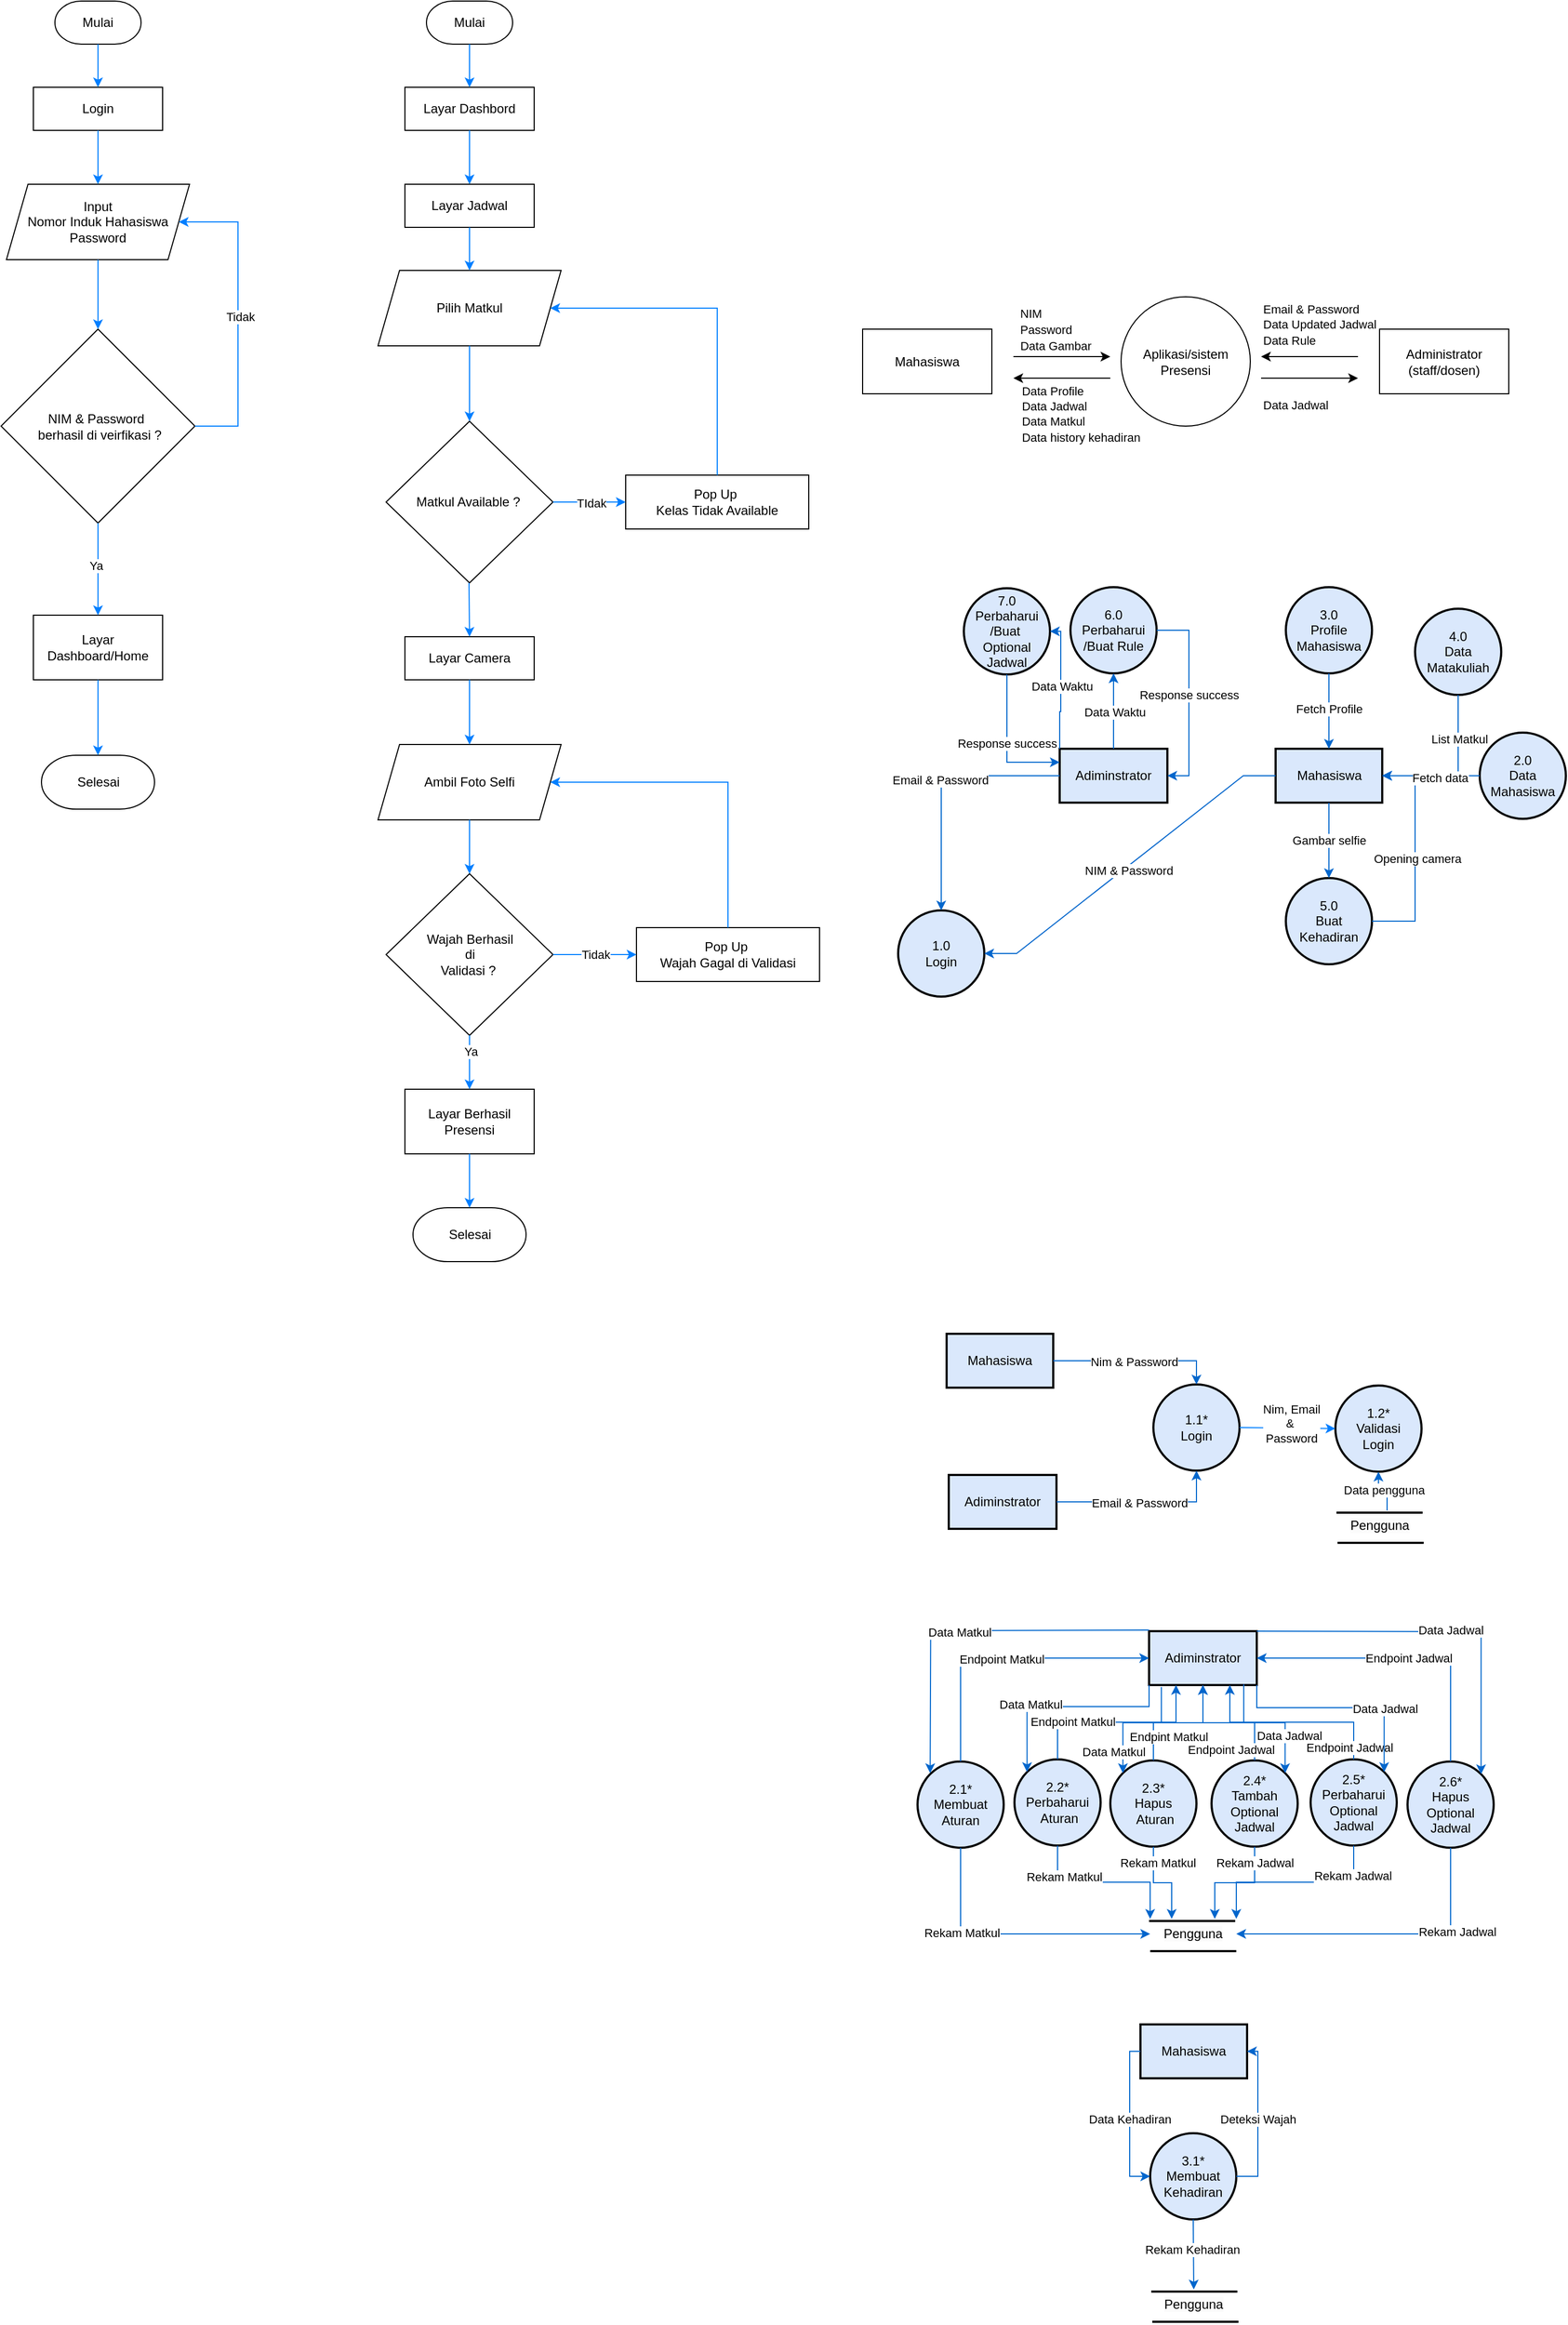 <mxfile version="24.6.5" type="github">
  <diagram id="C5RBs43oDa-KdzZeNtuy" name="Page-1">
    <mxGraphModel dx="1735" dy="1164" grid="0" gridSize="10" guides="0" tooltips="1" connect="1" arrows="1" fold="1" page="1" pageScale="1" pageWidth="827" pageHeight="1169" math="0" shadow="0">
      <root>
        <mxCell id="WIyWlLk6GJQsqaUBKTNV-0" />
        <mxCell id="WIyWlLk6GJQsqaUBKTNV-1" parent="WIyWlLk6GJQsqaUBKTNV-0" />
        <mxCell id="n2OvMooB08-dan1uEA00-0" value="Login" style="rounded=0;whiteSpace=wrap;html=1;" parent="WIyWlLk6GJQsqaUBKTNV-1" vertex="1">
          <mxGeometry x="150" y="120" width="120" height="40" as="geometry" />
        </mxCell>
        <mxCell id="n2OvMooB08-dan1uEA00-2" value="Mulai" style="strokeWidth=1;html=1;shape=mxgraph.flowchart.terminator;whiteSpace=wrap;" parent="WIyWlLk6GJQsqaUBKTNV-1" vertex="1">
          <mxGeometry x="170" y="40" width="80" height="40" as="geometry" />
        </mxCell>
        <mxCell id="n2OvMooB08-dan1uEA00-3" value="Input&lt;br&gt;Nomor Induk Hahasiswa&lt;div&gt;Password&lt;/div&gt;" style="shape=parallelogram;perimeter=parallelogramPerimeter;whiteSpace=wrap;html=1;fixedSize=1;" parent="WIyWlLk6GJQsqaUBKTNV-1" vertex="1">
          <mxGeometry x="125" y="210" width="170" height="70" as="geometry" />
        </mxCell>
        <mxCell id="n2OvMooB08-dan1uEA00-4" value="NIM &amp;amp; Password&amp;nbsp;&lt;div&gt;&amp;nbsp;berhasil di veirfikasi ?&lt;/div&gt;" style="rhombus;whiteSpace=wrap;html=1;" parent="WIyWlLk6GJQsqaUBKTNV-1" vertex="1">
          <mxGeometry x="120" y="344.5" width="180" height="180" as="geometry" />
        </mxCell>
        <mxCell id="n2OvMooB08-dan1uEA00-5" value="Layar Dashboard/Home" style="rounded=0;whiteSpace=wrap;html=1;" parent="WIyWlLk6GJQsqaUBKTNV-1" vertex="1">
          <mxGeometry x="150" y="610" width="120" height="60" as="geometry" />
        </mxCell>
        <mxCell id="n2OvMooB08-dan1uEA00-6" value="Selesai" style="strokeWidth=1;html=1;shape=mxgraph.flowchart.terminator;whiteSpace=wrap;" parent="WIyWlLk6GJQsqaUBKTNV-1" vertex="1">
          <mxGeometry x="157.5" y="740" width="105" height="50" as="geometry" />
        </mxCell>
        <mxCell id="n2OvMooB08-dan1uEA00-7" value="" style="endArrow=classic;html=1;rounded=0;exitX=0.5;exitY=1;exitDx=0;exitDy=0;exitPerimeter=0;entryX=0.5;entryY=0;entryDx=0;entryDy=0;fillColor=#dae8fc;strokeColor=#007FFF;" parent="WIyWlLk6GJQsqaUBKTNV-1" source="n2OvMooB08-dan1uEA00-2" target="n2OvMooB08-dan1uEA00-0" edge="1">
          <mxGeometry width="50" height="50" relative="1" as="geometry">
            <mxPoint x="450" y="410" as="sourcePoint" />
            <mxPoint x="500" y="360" as="targetPoint" />
          </mxGeometry>
        </mxCell>
        <mxCell id="n2OvMooB08-dan1uEA00-9" value="" style="endArrow=classic;html=1;rounded=0;exitX=0.5;exitY=1;exitDx=0;exitDy=0;entryX=0.5;entryY=0;entryDx=0;entryDy=0;fillColor=#dae8fc;strokeColor=#007FFF;" parent="WIyWlLk6GJQsqaUBKTNV-1" source="n2OvMooB08-dan1uEA00-0" target="n2OvMooB08-dan1uEA00-3" edge="1">
          <mxGeometry width="50" height="50" relative="1" as="geometry">
            <mxPoint x="220" y="90" as="sourcePoint" />
            <mxPoint x="220" y="130" as="targetPoint" />
          </mxGeometry>
        </mxCell>
        <mxCell id="n2OvMooB08-dan1uEA00-10" value="" style="endArrow=classic;html=1;rounded=0;exitX=0.5;exitY=1;exitDx=0;exitDy=0;entryX=0.5;entryY=0;entryDx=0;entryDy=0;fillColor=#dae8fc;strokeColor=#007FFF;" parent="WIyWlLk6GJQsqaUBKTNV-1" source="n2OvMooB08-dan1uEA00-3" target="n2OvMooB08-dan1uEA00-4" edge="1">
          <mxGeometry width="50" height="50" relative="1" as="geometry">
            <mxPoint x="220" y="170" as="sourcePoint" />
            <mxPoint x="220" y="220" as="targetPoint" />
          </mxGeometry>
        </mxCell>
        <mxCell id="n2OvMooB08-dan1uEA00-11" value="" style="endArrow=classic;html=1;rounded=0;fillColor=#dae8fc;strokeColor=#007FFF;edgeStyle=orthogonalEdgeStyle;exitX=1;exitY=0.5;exitDx=0;exitDy=0;" parent="WIyWlLk6GJQsqaUBKTNV-1" source="n2OvMooB08-dan1uEA00-4" target="n2OvMooB08-dan1uEA00-3" edge="1">
          <mxGeometry width="50" height="50" relative="1" as="geometry">
            <mxPoint x="340" y="540" as="sourcePoint" />
            <mxPoint x="340" y="290" as="targetPoint" />
            <Array as="points">
              <mxPoint x="340" y="435" />
              <mxPoint x="340" y="245" />
            </Array>
          </mxGeometry>
        </mxCell>
        <mxCell id="n2OvMooB08-dan1uEA00-12" value="Tidak" style="edgeLabel;html=1;align=center;verticalAlign=middle;resizable=0;points=[];" parent="n2OvMooB08-dan1uEA00-11" vertex="1" connectable="0">
          <mxGeometry x="-0.005" y="-2" relative="1" as="geometry">
            <mxPoint as="offset" />
          </mxGeometry>
        </mxCell>
        <mxCell id="n2OvMooB08-dan1uEA00-13" value="" style="endArrow=classic;html=1;rounded=0;exitX=0.5;exitY=1;exitDx=0;exitDy=0;entryX=0.5;entryY=0;entryDx=0;entryDy=0;fillColor=#dae8fc;strokeColor=#007FFF;" parent="WIyWlLk6GJQsqaUBKTNV-1" source="n2OvMooB08-dan1uEA00-4" target="n2OvMooB08-dan1uEA00-5" edge="1">
          <mxGeometry width="50" height="50" relative="1" as="geometry">
            <mxPoint x="209.62" y="524.5" as="sourcePoint" />
            <mxPoint x="209.62" y="589.5" as="targetPoint" />
          </mxGeometry>
        </mxCell>
        <mxCell id="n2OvMooB08-dan1uEA00-14" value="Ya" style="edgeLabel;html=1;align=center;verticalAlign=middle;resizable=0;points=[];" parent="n2OvMooB08-dan1uEA00-13" vertex="1" connectable="0">
          <mxGeometry x="-0.081" y="-2" relative="1" as="geometry">
            <mxPoint as="offset" />
          </mxGeometry>
        </mxCell>
        <mxCell id="n2OvMooB08-dan1uEA00-15" value="" style="endArrow=classic;html=1;rounded=0;exitX=0.5;exitY=1;exitDx=0;exitDy=0;entryX=0.5;entryY=0;entryDx=0;entryDy=0;fillColor=#dae8fc;strokeColor=#007FFF;entryPerimeter=0;" parent="WIyWlLk6GJQsqaUBKTNV-1" source="n2OvMooB08-dan1uEA00-5" target="n2OvMooB08-dan1uEA00-6" edge="1">
          <mxGeometry width="50" height="50" relative="1" as="geometry">
            <mxPoint x="220" y="660" as="sourcePoint" />
            <mxPoint x="220" y="745" as="targetPoint" />
          </mxGeometry>
        </mxCell>
        <mxCell id="n2OvMooB08-dan1uEA00-18" value="Layar Dashbord" style="rounded=0;whiteSpace=wrap;html=1;" parent="WIyWlLk6GJQsqaUBKTNV-1" vertex="1">
          <mxGeometry x="495" y="120" width="120" height="40" as="geometry" />
        </mxCell>
        <mxCell id="n2OvMooB08-dan1uEA00-19" value="Mulai" style="strokeWidth=1;html=1;shape=mxgraph.flowchart.terminator;whiteSpace=wrap;" parent="WIyWlLk6GJQsqaUBKTNV-1" vertex="1">
          <mxGeometry x="515" y="40" width="80" height="40" as="geometry" />
        </mxCell>
        <mxCell id="n2OvMooB08-dan1uEA00-20" value="Pilih Matkul" style="shape=parallelogram;perimeter=parallelogramPerimeter;whiteSpace=wrap;html=1;fixedSize=1;" parent="WIyWlLk6GJQsqaUBKTNV-1" vertex="1">
          <mxGeometry x="470" y="290" width="170" height="70" as="geometry" />
        </mxCell>
        <mxCell id="n2OvMooB08-dan1uEA00-21" value="" style="endArrow=classic;html=1;rounded=0;exitX=0.5;exitY=1;exitDx=0;exitDy=0;exitPerimeter=0;entryX=0.5;entryY=0;entryDx=0;entryDy=0;fillColor=#dae8fc;strokeColor=#007FFF;" parent="WIyWlLk6GJQsqaUBKTNV-1" source="n2OvMooB08-dan1uEA00-19" target="n2OvMooB08-dan1uEA00-18" edge="1">
          <mxGeometry width="50" height="50" relative="1" as="geometry">
            <mxPoint x="795" y="410" as="sourcePoint" />
            <mxPoint x="845" y="360" as="targetPoint" />
          </mxGeometry>
        </mxCell>
        <mxCell id="n2OvMooB08-dan1uEA00-22" value="" style="endArrow=classic;html=1;rounded=0;exitX=0.5;exitY=1;exitDx=0;exitDy=0;entryX=0.5;entryY=0;entryDx=0;entryDy=0;fillColor=#dae8fc;strokeColor=#007FFF;" parent="WIyWlLk6GJQsqaUBKTNV-1" source="n2OvMooB08-dan1uEA00-18" target="n2OvMooB08-dan1uEA00-23" edge="1">
          <mxGeometry width="50" height="50" relative="1" as="geometry">
            <mxPoint x="565" y="90" as="sourcePoint" />
            <mxPoint x="565" y="130" as="targetPoint" />
          </mxGeometry>
        </mxCell>
        <mxCell id="n2OvMooB08-dan1uEA00-23" value="Layar Jadwal" style="rounded=0;whiteSpace=wrap;html=1;" parent="WIyWlLk6GJQsqaUBKTNV-1" vertex="1">
          <mxGeometry x="495" y="210" width="120" height="40" as="geometry" />
        </mxCell>
        <mxCell id="n2OvMooB08-dan1uEA00-24" value="Matkul Available ?&amp;nbsp;" style="rhombus;whiteSpace=wrap;html=1;" parent="WIyWlLk6GJQsqaUBKTNV-1" vertex="1">
          <mxGeometry x="477.5" y="430" width="155" height="150" as="geometry" />
        </mxCell>
        <mxCell id="n2OvMooB08-dan1uEA00-25" value="" style="endArrow=classic;html=1;rounded=0;exitX=0.5;exitY=1;exitDx=0;exitDy=0;fillColor=#dae8fc;strokeColor=#007FFF;" parent="WIyWlLk6GJQsqaUBKTNV-1" source="n2OvMooB08-dan1uEA00-23" target="n2OvMooB08-dan1uEA00-20" edge="1">
          <mxGeometry width="50" height="50" relative="1" as="geometry">
            <mxPoint x="565" y="170" as="sourcePoint" />
            <mxPoint x="565" y="235" as="targetPoint" />
          </mxGeometry>
        </mxCell>
        <mxCell id="n2OvMooB08-dan1uEA00-26" value="" style="endArrow=classic;html=1;rounded=0;exitX=0.5;exitY=1;exitDx=0;exitDy=0;fillColor=#dae8fc;strokeColor=#007FFF;entryX=0.5;entryY=0;entryDx=0;entryDy=0;" parent="WIyWlLk6GJQsqaUBKTNV-1" source="n2OvMooB08-dan1uEA00-20" target="n2OvMooB08-dan1uEA00-24" edge="1">
          <mxGeometry width="50" height="50" relative="1" as="geometry">
            <mxPoint x="565" y="260" as="sourcePoint" />
            <mxPoint x="565" y="320" as="targetPoint" />
          </mxGeometry>
        </mxCell>
        <mxCell id="n2OvMooB08-dan1uEA00-27" value="Pop Up&amp;nbsp;&lt;div&gt;Kelas&amp;nbsp;&lt;span style=&quot;background-color: initial;&quot;&gt;Tidak Available&lt;/span&gt;&lt;/div&gt;" style="rounded=0;whiteSpace=wrap;html=1;" parent="WIyWlLk6GJQsqaUBKTNV-1" vertex="1">
          <mxGeometry x="700" y="480" width="170" height="50" as="geometry" />
        </mxCell>
        <mxCell id="n2OvMooB08-dan1uEA00-28" value="" style="endArrow=classic;html=1;rounded=0;exitX=1;exitY=0.5;exitDx=0;exitDy=0;fillColor=#dae8fc;strokeColor=#007FFF;entryX=0;entryY=0.5;entryDx=0;entryDy=0;" parent="WIyWlLk6GJQsqaUBKTNV-1" source="n2OvMooB08-dan1uEA00-24" target="n2OvMooB08-dan1uEA00-27" edge="1">
          <mxGeometry width="50" height="50" relative="1" as="geometry">
            <mxPoint x="565" y="390" as="sourcePoint" />
            <mxPoint x="565" y="440" as="targetPoint" />
          </mxGeometry>
        </mxCell>
        <mxCell id="n2OvMooB08-dan1uEA00-29" value="TIdak" style="edgeLabel;html=1;align=center;verticalAlign=middle;resizable=0;points=[];" parent="n2OvMooB08-dan1uEA00-28" vertex="1" connectable="0">
          <mxGeometry x="0.032" y="-1" relative="1" as="geometry">
            <mxPoint as="offset" />
          </mxGeometry>
        </mxCell>
        <mxCell id="n2OvMooB08-dan1uEA00-30" value="" style="endArrow=classic;html=1;rounded=0;exitX=0.5;exitY=0;exitDx=0;exitDy=0;fillColor=#dae8fc;strokeColor=#007FFF;entryX=1;entryY=0.5;entryDx=0;entryDy=0;edgeStyle=orthogonalEdgeStyle;" parent="WIyWlLk6GJQsqaUBKTNV-1" source="n2OvMooB08-dan1uEA00-27" target="n2OvMooB08-dan1uEA00-20" edge="1">
          <mxGeometry width="50" height="50" relative="1" as="geometry">
            <mxPoint x="565" y="390" as="sourcePoint" />
            <mxPoint x="565" y="440" as="targetPoint" />
            <Array as="points">
              <mxPoint x="785" y="325" />
            </Array>
          </mxGeometry>
        </mxCell>
        <mxCell id="n2OvMooB08-dan1uEA00-31" value="Layar Camera" style="rounded=0;whiteSpace=wrap;html=1;" parent="WIyWlLk6GJQsqaUBKTNV-1" vertex="1">
          <mxGeometry x="495" y="630" width="120" height="40" as="geometry" />
        </mxCell>
        <mxCell id="n2OvMooB08-dan1uEA00-32" value="Ambil Foto Selfi" style="shape=parallelogram;perimeter=parallelogramPerimeter;whiteSpace=wrap;html=1;fixedSize=1;" parent="WIyWlLk6GJQsqaUBKTNV-1" vertex="1">
          <mxGeometry x="470" y="730" width="170" height="70" as="geometry" />
        </mxCell>
        <mxCell id="n2OvMooB08-dan1uEA00-33" value="Wajah Berhasil&lt;div&gt;&lt;span style=&quot;background-color: initial;&quot;&gt;di&lt;/span&gt;&lt;div&gt;Validasi ?&amp;nbsp;&lt;/div&gt;&lt;/div&gt;" style="rhombus;whiteSpace=wrap;html=1;" parent="WIyWlLk6GJQsqaUBKTNV-1" vertex="1">
          <mxGeometry x="477.5" y="850" width="155" height="150" as="geometry" />
        </mxCell>
        <mxCell id="n2OvMooB08-dan1uEA00-34" value="Layar Berhasil Presensi" style="rounded=0;whiteSpace=wrap;html=1;" parent="WIyWlLk6GJQsqaUBKTNV-1" vertex="1">
          <mxGeometry x="495" y="1050" width="120" height="60" as="geometry" />
        </mxCell>
        <mxCell id="n2OvMooB08-dan1uEA00-35" value="Selesai" style="strokeWidth=1;html=1;shape=mxgraph.flowchart.terminator;whiteSpace=wrap;" parent="WIyWlLk6GJQsqaUBKTNV-1" vertex="1">
          <mxGeometry x="502.5" y="1160" width="105" height="50" as="geometry" />
        </mxCell>
        <mxCell id="n2OvMooB08-dan1uEA00-36" value="" style="endArrow=classic;html=1;rounded=0;exitX=0.5;exitY=1;exitDx=0;exitDy=0;entryX=0.5;entryY=0;entryDx=0;entryDy=0;fillColor=#dae8fc;strokeColor=#007FFF;" parent="WIyWlLk6GJQsqaUBKTNV-1" target="n2OvMooB08-dan1uEA00-31" edge="1">
          <mxGeometry width="50" height="50" relative="1" as="geometry">
            <mxPoint x="554.5" y="580" as="sourcePoint" />
            <mxPoint x="554.5" y="650" as="targetPoint" />
          </mxGeometry>
        </mxCell>
        <mxCell id="n2OvMooB08-dan1uEA00-37" value="Pop Up&amp;nbsp;&lt;div&gt;&lt;span style=&quot;background-color: initial;&quot;&gt;Wajah Gagal di Validasi&lt;/span&gt;&lt;/div&gt;" style="rounded=0;whiteSpace=wrap;html=1;" parent="WIyWlLk6GJQsqaUBKTNV-1" vertex="1">
          <mxGeometry x="710" y="900" width="170" height="50" as="geometry" />
        </mxCell>
        <mxCell id="n2OvMooB08-dan1uEA00-38" value="" style="endArrow=classic;html=1;rounded=0;exitX=0.5;exitY=1;exitDx=0;exitDy=0;entryX=0.5;entryY=0;entryDx=0;entryDy=0;fillColor=#dae8fc;strokeColor=#007FFF;" parent="WIyWlLk6GJQsqaUBKTNV-1" source="n2OvMooB08-dan1uEA00-31" target="n2OvMooB08-dan1uEA00-32" edge="1">
          <mxGeometry width="50" height="50" relative="1" as="geometry">
            <mxPoint x="564.5" y="590" as="sourcePoint" />
            <mxPoint x="565" y="640" as="targetPoint" />
          </mxGeometry>
        </mxCell>
        <mxCell id="n2OvMooB08-dan1uEA00-39" value="" style="endArrow=classic;html=1;rounded=0;exitX=0.5;exitY=1;exitDx=0;exitDy=0;entryX=0.5;entryY=0;entryDx=0;entryDy=0;fillColor=#dae8fc;strokeColor=#007FFF;" parent="WIyWlLk6GJQsqaUBKTNV-1" source="n2OvMooB08-dan1uEA00-32" target="n2OvMooB08-dan1uEA00-33" edge="1">
          <mxGeometry width="50" height="50" relative="1" as="geometry">
            <mxPoint x="565" y="680" as="sourcePoint" />
            <mxPoint x="565" y="740" as="targetPoint" />
          </mxGeometry>
        </mxCell>
        <mxCell id="n2OvMooB08-dan1uEA00-40" value="" style="endArrow=classic;html=1;rounded=0;exitX=0.5;exitY=1;exitDx=0;exitDy=0;entryX=0.5;entryY=0;entryDx=0;entryDy=0;fillColor=#dae8fc;strokeColor=#007FFF;" parent="WIyWlLk6GJQsqaUBKTNV-1" source="n2OvMooB08-dan1uEA00-33" target="n2OvMooB08-dan1uEA00-34" edge="1">
          <mxGeometry width="50" height="50" relative="1" as="geometry">
            <mxPoint x="565" y="810" as="sourcePoint" />
            <mxPoint x="565" y="860" as="targetPoint" />
          </mxGeometry>
        </mxCell>
        <mxCell id="n2OvMooB08-dan1uEA00-41" value="Ya" style="edgeLabel;html=1;align=center;verticalAlign=middle;resizable=0;points=[];" parent="n2OvMooB08-dan1uEA00-40" vertex="1" connectable="0">
          <mxGeometry x="-0.407" y="1" relative="1" as="geometry">
            <mxPoint as="offset" />
          </mxGeometry>
        </mxCell>
        <mxCell id="n2OvMooB08-dan1uEA00-42" value="" style="endArrow=classic;html=1;rounded=0;exitX=0.5;exitY=1;exitDx=0;exitDy=0;entryX=0.5;entryY=0;entryDx=0;entryDy=0;fillColor=#dae8fc;strokeColor=#007FFF;entryPerimeter=0;" parent="WIyWlLk6GJQsqaUBKTNV-1" source="n2OvMooB08-dan1uEA00-34" target="n2OvMooB08-dan1uEA00-35" edge="1">
          <mxGeometry width="50" height="50" relative="1" as="geometry">
            <mxPoint x="515" y="1110" as="sourcePoint" />
            <mxPoint x="515" y="1160" as="targetPoint" />
          </mxGeometry>
        </mxCell>
        <mxCell id="n2OvMooB08-dan1uEA00-43" value="Tidak" style="endArrow=classic;html=1;rounded=0;exitX=1;exitY=0.5;exitDx=0;exitDy=0;entryX=0;entryY=0.5;entryDx=0;entryDy=0;fillColor=#dae8fc;strokeColor=#007FFF;" parent="WIyWlLk6GJQsqaUBKTNV-1" source="n2OvMooB08-dan1uEA00-33" target="n2OvMooB08-dan1uEA00-37" edge="1">
          <mxGeometry width="50" height="50" relative="1" as="geometry">
            <mxPoint x="565" y="1120" as="sourcePoint" />
            <mxPoint x="565" y="1170" as="targetPoint" />
          </mxGeometry>
        </mxCell>
        <mxCell id="n2OvMooB08-dan1uEA00-44" value="" style="endArrow=classic;html=1;rounded=0;exitX=0.5;exitY=0;exitDx=0;exitDy=0;entryX=1;entryY=0.5;entryDx=0;entryDy=0;fillColor=#dae8fc;strokeColor=#007FFF;edgeStyle=orthogonalEdgeStyle;" parent="WIyWlLk6GJQsqaUBKTNV-1" source="n2OvMooB08-dan1uEA00-37" target="n2OvMooB08-dan1uEA00-32" edge="1">
          <mxGeometry width="50" height="50" relative="1" as="geometry">
            <mxPoint x="565" y="1120" as="sourcePoint" />
            <mxPoint x="565" y="1170" as="targetPoint" />
            <Array as="points">
              <mxPoint x="795" y="765" />
            </Array>
          </mxGeometry>
        </mxCell>
        <mxCell id="ApoD_qWYtfYaRFoxQsts-0" value="Aplikasi/sistem&lt;div&gt;Presensi&lt;/div&gt;" style="ellipse;whiteSpace=wrap;html=1;aspect=fixed;" parent="WIyWlLk6GJQsqaUBKTNV-1" vertex="1">
          <mxGeometry x="1160" y="314.5" width="120" height="120" as="geometry" />
        </mxCell>
        <mxCell id="ApoD_qWYtfYaRFoxQsts-1" value="Mahasiswa" style="rounded=0;whiteSpace=wrap;html=1;" parent="WIyWlLk6GJQsqaUBKTNV-1" vertex="1">
          <mxGeometry x="920" y="344.5" width="120" height="60" as="geometry" />
        </mxCell>
        <mxCell id="ApoD_qWYtfYaRFoxQsts-2" value="Administrator&lt;div&gt;(staff/dosen)&lt;/div&gt;" style="rounded=0;whiteSpace=wrap;html=1;" parent="WIyWlLk6GJQsqaUBKTNV-1" vertex="1">
          <mxGeometry x="1400" y="344.5" width="120" height="60" as="geometry" />
        </mxCell>
        <mxCell id="ApoD_qWYtfYaRFoxQsts-5" value="" style="endArrow=classic;html=1;rounded=0;" parent="WIyWlLk6GJQsqaUBKTNV-1" edge="1">
          <mxGeometry width="50" height="50" relative="1" as="geometry">
            <mxPoint x="1060" y="370" as="sourcePoint" />
            <mxPoint x="1150" y="370" as="targetPoint" />
          </mxGeometry>
        </mxCell>
        <mxCell id="ApoD_qWYtfYaRFoxQsts-6" value="" style="endArrow=classic;html=1;rounded=0;" parent="WIyWlLk6GJQsqaUBKTNV-1" edge="1">
          <mxGeometry width="50" height="50" relative="1" as="geometry">
            <mxPoint x="1150" y="390" as="sourcePoint" />
            <mxPoint x="1060" y="390" as="targetPoint" />
          </mxGeometry>
        </mxCell>
        <mxCell id="ApoD_qWYtfYaRFoxQsts-11" value="" style="endArrow=classic;html=1;rounded=0;" parent="WIyWlLk6GJQsqaUBKTNV-1" edge="1">
          <mxGeometry width="50" height="50" relative="1" as="geometry">
            <mxPoint x="1290" y="390" as="sourcePoint" />
            <mxPoint x="1380" y="390" as="targetPoint" />
          </mxGeometry>
        </mxCell>
        <mxCell id="ApoD_qWYtfYaRFoxQsts-12" value="" style="endArrow=classic;html=1;rounded=0;" parent="WIyWlLk6GJQsqaUBKTNV-1" edge="1">
          <mxGeometry width="50" height="50" relative="1" as="geometry">
            <mxPoint x="1380" y="370" as="sourcePoint" />
            <mxPoint x="1290" y="370" as="targetPoint" />
          </mxGeometry>
        </mxCell>
        <mxCell id="ApoD_qWYtfYaRFoxQsts-13" value="&lt;font style=&quot;font-size: 11px;&quot;&gt;NIM&lt;/font&gt;" style="text;html=1;align=center;verticalAlign=middle;resizable=0;points=[];autosize=1;strokeColor=none;fillColor=none;" parent="WIyWlLk6GJQsqaUBKTNV-1" vertex="1">
          <mxGeometry x="1056" y="314.5" width="40" height="30" as="geometry" />
        </mxCell>
        <mxCell id="ApoD_qWYtfYaRFoxQsts-14" value="&lt;font style=&quot;font-size: 11px;&quot;&gt;Password&lt;/font&gt;" style="text;html=1;align=center;verticalAlign=middle;resizable=0;points=[];autosize=1;strokeColor=none;fillColor=none;" parent="WIyWlLk6GJQsqaUBKTNV-1" vertex="1">
          <mxGeometry x="1055" y="330" width="70" height="30" as="geometry" />
        </mxCell>
        <mxCell id="ApoD_qWYtfYaRFoxQsts-15" value="&lt;font style=&quot;font-size: 11px;&quot;&gt;Data Gambar&lt;/font&gt;" style="text;html=1;align=center;verticalAlign=middle;resizable=0;points=[];autosize=1;strokeColor=none;fillColor=none;" parent="WIyWlLk6GJQsqaUBKTNV-1" vertex="1">
          <mxGeometry x="1054" y="344.5" width="90" height="30" as="geometry" />
        </mxCell>
        <mxCell id="ApoD_qWYtfYaRFoxQsts-16" value="&lt;div style=&quot;text-align: left;&quot;&gt;&lt;span style=&quot;font-size: 11px; background-color: initial;&quot;&gt;Data Profile&lt;/span&gt;&lt;/div&gt;&lt;div&gt;&lt;div style=&quot;text-align: left;&quot;&gt;&lt;font style=&quot;font-size: 11px;&quot;&gt;Data Jadwal&lt;/font&gt;&lt;/div&gt;&lt;div style=&quot;text-align: left;&quot;&gt;&lt;span style=&quot;background-color: initial; font-size: 11px;&quot;&gt;Data Matkul&lt;br&gt;Data history kehadiran&amp;nbsp;&lt;/span&gt;&lt;/div&gt;&lt;div&gt;&lt;div style=&quot;text-align: left;&quot;&gt;&lt;font style=&quot;font-size: 11px;&quot;&gt;&lt;br&gt;&lt;/font&gt;&lt;/div&gt;&lt;/div&gt;&lt;/div&gt;" style="text;html=1;align=center;verticalAlign=middle;resizable=0;points=[];autosize=1;strokeColor=none;fillColor=none;" parent="WIyWlLk6GJQsqaUBKTNV-1" vertex="1">
          <mxGeometry x="1054" y="385" width="140" height="90" as="geometry" />
        </mxCell>
        <mxCell id="ApoD_qWYtfYaRFoxQsts-18" value="&lt;span style=&quot;font-size: 11px;&quot;&gt;Email &amp;amp; Password&lt;/span&gt;&lt;div&gt;&lt;span style=&quot;font-size: 11px;&quot;&gt;Data Updated Jadwal&lt;/span&gt;&lt;/div&gt;&lt;div&gt;&lt;span style=&quot;font-size: 11px;&quot;&gt;Data Rule&lt;/span&gt;&lt;/div&gt;" style="text;html=1;align=left;verticalAlign=middle;resizable=0;points=[];autosize=1;strokeColor=none;fillColor=none;" parent="WIyWlLk6GJQsqaUBKTNV-1" vertex="1">
          <mxGeometry x="1290" y="310" width="130" height="60" as="geometry" />
        </mxCell>
        <mxCell id="ApoD_qWYtfYaRFoxQsts-19" value="&lt;span style=&quot;font-size: 11px;&quot;&gt;Data Jadwal&lt;/span&gt;" style="text;html=1;align=left;verticalAlign=middle;resizable=0;points=[];autosize=1;strokeColor=none;fillColor=none;" parent="WIyWlLk6GJQsqaUBKTNV-1" vertex="1">
          <mxGeometry x="1290" y="400" width="80" height="30" as="geometry" />
        </mxCell>
        <mxCell id="ApoD_qWYtfYaRFoxQsts-20" value="1.0&lt;div&gt;Login&lt;/div&gt;" style="ellipse;whiteSpace=wrap;html=1;aspect=fixed;strokeWidth=2;fillColor=#dae8fc;strokeColor=#000000;" parent="WIyWlLk6GJQsqaUBKTNV-1" vertex="1">
          <mxGeometry x="953" y="884" width="80" height="80" as="geometry" />
        </mxCell>
        <mxCell id="ApoD_qWYtfYaRFoxQsts-21" value="2.0&lt;div&gt;Data Mahasiswa&lt;/div&gt;" style="ellipse;whiteSpace=wrap;html=1;aspect=fixed;strokeWidth=2;fillColor=#dae8fc;strokeColor=#000000;" parent="WIyWlLk6GJQsqaUBKTNV-1" vertex="1">
          <mxGeometry x="1493" y="719" width="80" height="80" as="geometry" />
        </mxCell>
        <mxCell id="ApoD_qWYtfYaRFoxQsts-22" value="3.0&lt;div&gt;Profile Mahasiswa&lt;/div&gt;" style="ellipse;whiteSpace=wrap;html=1;aspect=fixed;strokeWidth=2;fillColor=#dae8fc;strokeColor=#000000;" parent="WIyWlLk6GJQsqaUBKTNV-1" vertex="1">
          <mxGeometry x="1313" y="584" width="80" height="80" as="geometry" />
        </mxCell>
        <mxCell id="ApoD_qWYtfYaRFoxQsts-23" value="Adiminstrator" style="rounded=0;whiteSpace=wrap;html=1;strokeWidth=2;fillColor=#dae8fc;strokeColor=#000000;" parent="WIyWlLk6GJQsqaUBKTNV-1" vertex="1">
          <mxGeometry x="1103" y="734" width="100" height="50" as="geometry" />
        </mxCell>
        <mxCell id="ApoD_qWYtfYaRFoxQsts-24" value="Mahasiswa" style="rounded=0;whiteSpace=wrap;html=1;strokeWidth=2;fillColor=#dae8fc;strokeColor=#000000;" parent="WIyWlLk6GJQsqaUBKTNV-1" vertex="1">
          <mxGeometry x="1303.5" y="734" width="99" height="50" as="geometry" />
        </mxCell>
        <mxCell id="ApoD_qWYtfYaRFoxQsts-25" value="5.0&lt;div&gt;Buat Kehadiran&lt;/div&gt;" style="ellipse;whiteSpace=wrap;html=1;aspect=fixed;strokeWidth=2;fillColor=#dae8fc;strokeColor=#000000;" parent="WIyWlLk6GJQsqaUBKTNV-1" vertex="1">
          <mxGeometry x="1313" y="854" width="80" height="80" as="geometry" />
        </mxCell>
        <mxCell id="ApoD_qWYtfYaRFoxQsts-26" value="6.0&lt;br&gt;&lt;div&gt;&lt;span style=&quot;background-color: initial;&quot;&gt;Perbaharui&lt;/span&gt;&lt;/div&gt;&lt;div&gt;/Buat Rule&lt;/div&gt;" style="ellipse;whiteSpace=wrap;html=1;aspect=fixed;strokeWidth=2;fillColor=#dae8fc;strokeColor=#000000;" parent="WIyWlLk6GJQsqaUBKTNV-1" vertex="1">
          <mxGeometry x="1113" y="584" width="80" height="80" as="geometry" />
        </mxCell>
        <mxCell id="ApoD_qWYtfYaRFoxQsts-28" value="" style="endArrow=classic;html=1;rounded=0;exitX=0;exitY=0.5;exitDx=0;exitDy=0;entryX=0.5;entryY=0;entryDx=0;entryDy=0;edgeStyle=orthogonalEdgeStyle;fillColor=#dae8fc;strokeColor=#0066CC;" parent="WIyWlLk6GJQsqaUBKTNV-1" source="ApoD_qWYtfYaRFoxQsts-23" target="ApoD_qWYtfYaRFoxQsts-20" edge="1">
          <mxGeometry width="50" height="50" relative="1" as="geometry">
            <mxPoint x="1193" y="794" as="sourcePoint" />
            <mxPoint x="1243" y="744" as="targetPoint" />
          </mxGeometry>
        </mxCell>
        <mxCell id="ApoD_qWYtfYaRFoxQsts-43" value="Email &amp;amp; Password" style="edgeLabel;html=1;align=center;verticalAlign=middle;resizable=0;points=[];" parent="ApoD_qWYtfYaRFoxQsts-28" vertex="1" connectable="0">
          <mxGeometry x="-0.03" y="-1" relative="1" as="geometry">
            <mxPoint as="offset" />
          </mxGeometry>
        </mxCell>
        <mxCell id="ApoD_qWYtfYaRFoxQsts-30" value="" style="endArrow=classic;html=1;rounded=0;entryX=1;entryY=0.5;entryDx=0;entryDy=0;exitX=0;exitY=0.5;exitDx=0;exitDy=0;edgeStyle=entityRelationEdgeStyle;strokeColor=#0066CC;" parent="WIyWlLk6GJQsqaUBKTNV-1" source="ApoD_qWYtfYaRFoxQsts-24" target="ApoD_qWYtfYaRFoxQsts-20" edge="1">
          <mxGeometry width="50" height="50" relative="1" as="geometry">
            <mxPoint x="1213" y="794" as="sourcePoint" />
            <mxPoint x="1263" y="744" as="targetPoint" />
          </mxGeometry>
        </mxCell>
        <mxCell id="ApoD_qWYtfYaRFoxQsts-42" value="NIM &amp;amp; Password" style="edgeLabel;html=1;align=center;verticalAlign=middle;resizable=0;points=[];" parent="ApoD_qWYtfYaRFoxQsts-30" vertex="1" connectable="0">
          <mxGeometry x="0.025" y="3" relative="1" as="geometry">
            <mxPoint as="offset" />
          </mxGeometry>
        </mxCell>
        <mxCell id="ApoD_qWYtfYaRFoxQsts-32" value="Gambar selfie" style="endArrow=classic;html=1;rounded=0;entryX=0.5;entryY=0;entryDx=0;entryDy=0;exitX=0.5;exitY=1;exitDx=0;exitDy=0;strokeColor=#0066CC;" parent="WIyWlLk6GJQsqaUBKTNV-1" source="ApoD_qWYtfYaRFoxQsts-24" target="ApoD_qWYtfYaRFoxQsts-25" edge="1">
          <mxGeometry width="50" height="50" relative="1" as="geometry">
            <mxPoint x="1213" y="794" as="sourcePoint" />
            <mxPoint x="1263" y="744" as="targetPoint" />
          </mxGeometry>
        </mxCell>
        <mxCell id="ApoD_qWYtfYaRFoxQsts-34" value="" style="endArrow=classic;html=1;rounded=0;exitX=1;exitY=0.5;exitDx=0;exitDy=0;entryX=1;entryY=0.5;entryDx=0;entryDy=0;edgeStyle=orthogonalEdgeStyle;strokeColor=#0066CC;" parent="WIyWlLk6GJQsqaUBKTNV-1" source="ApoD_qWYtfYaRFoxQsts-25" target="ApoD_qWYtfYaRFoxQsts-24" edge="1">
          <mxGeometry width="50" height="50" relative="1" as="geometry">
            <mxPoint x="1363" y="794" as="sourcePoint" />
            <mxPoint x="1433" y="764" as="targetPoint" />
            <Array as="points">
              <mxPoint x="1433" y="894" />
              <mxPoint x="1433" y="759" />
            </Array>
          </mxGeometry>
        </mxCell>
        <mxCell id="ApoD_qWYtfYaRFoxQsts-49" value="Opening camera" style="edgeLabel;html=1;align=center;verticalAlign=middle;resizable=0;points=[];" parent="ApoD_qWYtfYaRFoxQsts-34" vertex="1" connectable="0">
          <mxGeometry x="-0.042" y="-2" relative="1" as="geometry">
            <mxPoint as="offset" />
          </mxGeometry>
        </mxCell>
        <mxCell id="ApoD_qWYtfYaRFoxQsts-35" value="" style="endArrow=classic;html=1;rounded=0;exitX=0;exitY=0.5;exitDx=0;exitDy=0;entryX=1;entryY=0.5;entryDx=0;entryDy=0;strokeColor=#0066CC;" parent="WIyWlLk6GJQsqaUBKTNV-1" source="ApoD_qWYtfYaRFoxQsts-21" target="ApoD_qWYtfYaRFoxQsts-24" edge="1">
          <mxGeometry width="50" height="50" relative="1" as="geometry">
            <mxPoint x="1323" y="794" as="sourcePoint" />
            <mxPoint x="1413" y="754" as="targetPoint" />
          </mxGeometry>
        </mxCell>
        <mxCell id="ApoD_qWYtfYaRFoxQsts-36" value="4.0&lt;div&gt;Data Matakuliah&lt;/div&gt;" style="ellipse;whiteSpace=wrap;html=1;aspect=fixed;strokeWidth=2;fillColor=#dae8fc;strokeColor=#000000;" parent="WIyWlLk6GJQsqaUBKTNV-1" vertex="1">
          <mxGeometry x="1433" y="604" width="80" height="80" as="geometry" />
        </mxCell>
        <mxCell id="ApoD_qWYtfYaRFoxQsts-37" value="" style="endArrow=classic;html=1;rounded=0;entryX=1;entryY=0.5;entryDx=0;entryDy=0;exitX=0.5;exitY=1;exitDx=0;exitDy=0;edgeStyle=orthogonalEdgeStyle;strokeColor=#0066CC;" parent="WIyWlLk6GJQsqaUBKTNV-1" source="ApoD_qWYtfYaRFoxQsts-36" target="ApoD_qWYtfYaRFoxQsts-24" edge="1">
          <mxGeometry width="50" height="50" relative="1" as="geometry">
            <mxPoint x="1323" y="794" as="sourcePoint" />
            <mxPoint x="1373" y="744" as="targetPoint" />
          </mxGeometry>
        </mxCell>
        <mxCell id="ApoD_qWYtfYaRFoxQsts-47" value="List Matkul" style="edgeLabel;html=1;align=center;verticalAlign=middle;resizable=0;points=[];" parent="ApoD_qWYtfYaRFoxQsts-37" vertex="1" connectable="0">
          <mxGeometry x="-0.44" y="1" relative="1" as="geometry">
            <mxPoint as="offset" />
          </mxGeometry>
        </mxCell>
        <mxCell id="ApoD_qWYtfYaRFoxQsts-48" value="Fetch data" style="edgeLabel;html=1;align=center;verticalAlign=middle;resizable=0;points=[];" parent="ApoD_qWYtfYaRFoxQsts-37" vertex="1" connectable="0">
          <mxGeometry x="0.266" y="2" relative="1" as="geometry">
            <mxPoint as="offset" />
          </mxGeometry>
        </mxCell>
        <mxCell id="ApoD_qWYtfYaRFoxQsts-39" value="" style="endArrow=classic;html=1;rounded=0;entryX=0.5;entryY=0;entryDx=0;entryDy=0;exitX=0.5;exitY=1;exitDx=0;exitDy=0;strokeColor=#0066CC;" parent="WIyWlLk6GJQsqaUBKTNV-1" source="ApoD_qWYtfYaRFoxQsts-22" target="ApoD_qWYtfYaRFoxQsts-24" edge="1">
          <mxGeometry width="50" height="50" relative="1" as="geometry">
            <mxPoint x="1323" y="794" as="sourcePoint" />
            <mxPoint x="1373" y="744" as="targetPoint" />
          </mxGeometry>
        </mxCell>
        <mxCell id="ApoD_qWYtfYaRFoxQsts-46" value="Fetch Profile" style="edgeLabel;html=1;align=center;verticalAlign=middle;resizable=0;points=[];" parent="ApoD_qWYtfYaRFoxQsts-39" vertex="1" connectable="0">
          <mxGeometry x="-0.074" relative="1" as="geometry">
            <mxPoint as="offset" />
          </mxGeometry>
        </mxCell>
        <mxCell id="ApoD_qWYtfYaRFoxQsts-40" value="" style="endArrow=classic;html=1;rounded=0;entryX=0.5;entryY=1;entryDx=0;entryDy=0;exitX=0.5;exitY=0;exitDx=0;exitDy=0;strokeColor=#0066CC;" parent="WIyWlLk6GJQsqaUBKTNV-1" source="ApoD_qWYtfYaRFoxQsts-23" target="ApoD_qWYtfYaRFoxQsts-26" edge="1">
          <mxGeometry width="50" height="50" relative="1" as="geometry">
            <mxPoint x="1152.55" y="744" as="sourcePoint" />
            <mxPoint x="1152.55" y="814" as="targetPoint" />
          </mxGeometry>
        </mxCell>
        <mxCell id="ApoD_qWYtfYaRFoxQsts-44" value="Data Waktu" style="edgeLabel;html=1;align=center;verticalAlign=middle;resizable=0;points=[];" parent="ApoD_qWYtfYaRFoxQsts-40" vertex="1" connectable="0">
          <mxGeometry x="-0.019" y="-1" relative="1" as="geometry">
            <mxPoint as="offset" />
          </mxGeometry>
        </mxCell>
        <mxCell id="ApoD_qWYtfYaRFoxQsts-41" value="" style="endArrow=classic;html=1;rounded=0;entryX=1;entryY=0.5;entryDx=0;entryDy=0;edgeStyle=orthogonalEdgeStyle;strokeColor=#0066CC;exitX=1;exitY=0.5;exitDx=0;exitDy=0;" parent="WIyWlLk6GJQsqaUBKTNV-1" source="ApoD_qWYtfYaRFoxQsts-26" target="ApoD_qWYtfYaRFoxQsts-23" edge="1">
          <mxGeometry width="50" height="50" relative="1" as="geometry">
            <mxPoint x="1273" y="644" as="sourcePoint" />
            <mxPoint x="1163" y="674" as="targetPoint" />
            <Array as="points">
              <mxPoint x="1223" y="624" />
              <mxPoint x="1223" y="759" />
            </Array>
          </mxGeometry>
        </mxCell>
        <mxCell id="ApoD_qWYtfYaRFoxQsts-45" value="Response success" style="edgeLabel;html=1;align=center;verticalAlign=middle;resizable=0;points=[];" parent="ApoD_qWYtfYaRFoxQsts-41" vertex="1" connectable="0">
          <mxGeometry x="-0.028" relative="1" as="geometry">
            <mxPoint as="offset" />
          </mxGeometry>
        </mxCell>
        <mxCell id="thIYT5ko9JLnyTXuQo4q-1" value="Adiminstrator" style="rounded=0;whiteSpace=wrap;html=1;strokeWidth=2;fillColor=#dae8fc;strokeColor=#000000;" vertex="1" parent="WIyWlLk6GJQsqaUBKTNV-1">
          <mxGeometry x="1000" y="1408" width="100" height="50" as="geometry" />
        </mxCell>
        <mxCell id="thIYT5ko9JLnyTXuQo4q-2" value="Mahasiswa" style="rounded=0;whiteSpace=wrap;html=1;strokeWidth=2;fillColor=#dae8fc;strokeColor=#000000;" vertex="1" parent="WIyWlLk6GJQsqaUBKTNV-1">
          <mxGeometry x="998" y="1277" width="99" height="50" as="geometry" />
        </mxCell>
        <mxCell id="thIYT5ko9JLnyTXuQo4q-3" value="1.1*&lt;div&gt;Login&lt;/div&gt;" style="ellipse;whiteSpace=wrap;html=1;aspect=fixed;strokeWidth=2;fillColor=#dae8fc;strokeColor=#000000;" vertex="1" parent="WIyWlLk6GJQsqaUBKTNV-1">
          <mxGeometry x="1190" y="1324" width="80" height="80" as="geometry" />
        </mxCell>
        <mxCell id="thIYT5ko9JLnyTXuQo4q-4" value="1.2*&lt;div&gt;Validasi&lt;/div&gt;&lt;div&gt;Login&lt;/div&gt;" style="ellipse;whiteSpace=wrap;html=1;aspect=fixed;strokeWidth=2;fillColor=#dae8fc;strokeColor=#000000;" vertex="1" parent="WIyWlLk6GJQsqaUBKTNV-1">
          <mxGeometry x="1359" y="1325" width="80" height="80" as="geometry" />
        </mxCell>
        <mxCell id="thIYT5ko9JLnyTXuQo4q-5" value="" style="endArrow=classic;html=1;rounded=0;exitX=1;exitY=0.5;exitDx=0;exitDy=0;entryX=0.5;entryY=0;entryDx=0;entryDy=0;fillColor=#dae8fc;strokeColor=#0066CC;edgeStyle=orthogonalEdgeStyle;" edge="1" parent="WIyWlLk6GJQsqaUBKTNV-1" source="thIYT5ko9JLnyTXuQo4q-2" target="thIYT5ko9JLnyTXuQo4q-3">
          <mxGeometry width="50" height="50" relative="1" as="geometry">
            <mxPoint x="1214" y="1326" as="sourcePoint" />
            <mxPoint x="1104" y="1451" as="targetPoint" />
          </mxGeometry>
        </mxCell>
        <mxCell id="thIYT5ko9JLnyTXuQo4q-6" value="Nim &amp;amp; Password" style="edgeLabel;html=1;align=center;verticalAlign=middle;resizable=0;points=[];" vertex="1" connectable="0" parent="thIYT5ko9JLnyTXuQo4q-5">
          <mxGeometry x="-0.03" y="-1" relative="1" as="geometry">
            <mxPoint as="offset" />
          </mxGeometry>
        </mxCell>
        <mxCell id="thIYT5ko9JLnyTXuQo4q-8" value="" style="endArrow=classic;html=1;rounded=0;exitX=1;exitY=0.5;exitDx=0;exitDy=0;entryX=0.5;entryY=1;entryDx=0;entryDy=0;fillColor=#dae8fc;strokeColor=#0066CC;edgeStyle=orthogonalEdgeStyle;" edge="1" parent="WIyWlLk6GJQsqaUBKTNV-1" source="thIYT5ko9JLnyTXuQo4q-1" target="thIYT5ko9JLnyTXuQo4q-3">
          <mxGeometry width="50" height="50" relative="1" as="geometry">
            <mxPoint x="1091" y="1430" as="sourcePoint" />
            <mxPoint x="1240" y="1453" as="targetPoint" />
          </mxGeometry>
        </mxCell>
        <mxCell id="thIYT5ko9JLnyTXuQo4q-9" value="Email &amp;amp; Password" style="edgeLabel;html=1;align=center;verticalAlign=middle;resizable=0;points=[];" vertex="1" connectable="0" parent="thIYT5ko9JLnyTXuQo4q-8">
          <mxGeometry x="-0.03" y="-1" relative="1" as="geometry">
            <mxPoint as="offset" />
          </mxGeometry>
        </mxCell>
        <mxCell id="thIYT5ko9JLnyTXuQo4q-10" value="" style="endArrow=classic;html=1;rounded=0;exitX=1;exitY=0.5;exitDx=0;exitDy=0;fillColor=#dae8fc;strokeColor=#007FFF;entryX=0;entryY=0.5;entryDx=0;entryDy=0;" edge="1" parent="WIyWlLk6GJQsqaUBKTNV-1" source="thIYT5ko9JLnyTXuQo4q-3" target="thIYT5ko9JLnyTXuQo4q-4">
          <mxGeometry width="50" height="50" relative="1" as="geometry">
            <mxPoint x="565" y="810" as="sourcePoint" />
            <mxPoint x="1243" y="1278" as="targetPoint" />
          </mxGeometry>
        </mxCell>
        <mxCell id="thIYT5ko9JLnyTXuQo4q-12" value="Nim, Email&lt;div&gt;&amp;amp;&amp;nbsp;&lt;div&gt;Password&lt;/div&gt;&lt;div&gt;&lt;br&gt;&lt;/div&gt;&lt;/div&gt;" style="edgeLabel;html=1;align=center;verticalAlign=middle;resizable=0;points=[];" vertex="1" connectable="0" parent="thIYT5ko9JLnyTXuQo4q-10">
          <mxGeometry x="0.082" y="-2" relative="1" as="geometry">
            <mxPoint as="offset" />
          </mxGeometry>
        </mxCell>
        <mxCell id="thIYT5ko9JLnyTXuQo4q-13" value="" style="endArrow=none;html=1;rounded=0;strokeWidth=2;" edge="1" parent="WIyWlLk6GJQsqaUBKTNV-1">
          <mxGeometry width="50" height="50" relative="1" as="geometry">
            <mxPoint x="1360" y="1443" as="sourcePoint" />
            <mxPoint x="1440" y="1443" as="targetPoint" />
          </mxGeometry>
        </mxCell>
        <mxCell id="thIYT5ko9JLnyTXuQo4q-14" value="" style="endArrow=none;html=1;rounded=0;strokeWidth=2;" edge="1" parent="WIyWlLk6GJQsqaUBKTNV-1">
          <mxGeometry width="50" height="50" relative="1" as="geometry">
            <mxPoint x="1361" y="1471" as="sourcePoint" />
            <mxPoint x="1441" y="1471" as="targetPoint" />
          </mxGeometry>
        </mxCell>
        <mxCell id="thIYT5ko9JLnyTXuQo4q-16" value="&lt;span style=&quot;color: rgb(0, 0, 0); font-family: Helvetica; font-size: 12px; font-style: normal; font-variant-ligatures: normal; font-variant-caps: normal; font-weight: 400; letter-spacing: normal; orphans: 2; text-align: center; text-indent: 0px; text-transform: none; widows: 2; word-spacing: 0px; -webkit-text-stroke-width: 0px; white-space: normal; background-color: rgb(251, 251, 251); text-decoration-thickness: initial; text-decoration-style: initial; text-decoration-color: initial; display: inline !important; float: none;&quot;&gt;Pengguna&lt;/span&gt;" style="text;whiteSpace=wrap;html=1;" vertex="1" parent="WIyWlLk6GJQsqaUBKTNV-1">
          <mxGeometry x="1371" y="1441" width="72" height="28" as="geometry" />
        </mxCell>
        <mxCell id="thIYT5ko9JLnyTXuQo4q-17" value="" style="endArrow=classic;html=1;rounded=0;exitX=0.5;exitY=0;exitDx=0;exitDy=0;entryX=0.5;entryY=1;entryDx=0;entryDy=0;fillColor=#dae8fc;strokeColor=#0066CC;edgeStyle=orthogonalEdgeStyle;" edge="1" parent="WIyWlLk6GJQsqaUBKTNV-1" source="thIYT5ko9JLnyTXuQo4q-16" target="thIYT5ko9JLnyTXuQo4q-4">
          <mxGeometry width="50" height="50" relative="1" as="geometry">
            <mxPoint x="1110" y="1443" as="sourcePoint" />
            <mxPoint x="1240" y="1414" as="targetPoint" />
          </mxGeometry>
        </mxCell>
        <mxCell id="thIYT5ko9JLnyTXuQo4q-18" value="Data pengguna" style="edgeLabel;html=1;align=center;verticalAlign=middle;resizable=0;points=[];" vertex="1" connectable="0" parent="thIYT5ko9JLnyTXuQo4q-17">
          <mxGeometry x="-0.03" y="-1" relative="1" as="geometry">
            <mxPoint as="offset" />
          </mxGeometry>
        </mxCell>
        <mxCell id="thIYT5ko9JLnyTXuQo4q-19" value="Adiminstrator" style="rounded=0;whiteSpace=wrap;html=1;strokeWidth=2;fillColor=#dae8fc;strokeColor=#000000;" vertex="1" parent="WIyWlLk6GJQsqaUBKTNV-1">
          <mxGeometry x="1186" y="1553" width="100" height="50" as="geometry" />
        </mxCell>
        <mxCell id="thIYT5ko9JLnyTXuQo4q-20" value="2.1*&lt;div&gt;Membuat Aturan&lt;/div&gt;" style="ellipse;whiteSpace=wrap;html=1;aspect=fixed;strokeWidth=2;fillColor=#dae8fc;strokeColor=#000000;" vertex="1" parent="WIyWlLk6GJQsqaUBKTNV-1">
          <mxGeometry x="971" y="1674" width="80" height="80" as="geometry" />
        </mxCell>
        <mxCell id="thIYT5ko9JLnyTXuQo4q-21" value="2.4*&lt;div&gt;Tambah&lt;/div&gt;&lt;div&gt;Optional Jadwal&lt;/div&gt;" style="ellipse;whiteSpace=wrap;html=1;aspect=fixed;strokeWidth=2;fillColor=#dae8fc;strokeColor=#000000;" vertex="1" parent="WIyWlLk6GJQsqaUBKTNV-1">
          <mxGeometry x="1244" y="1673" width="80" height="80" as="geometry" />
        </mxCell>
        <mxCell id="thIYT5ko9JLnyTXuQo4q-22" value="2.2*&lt;div&gt;Perbaharui&lt;br&gt;&lt;div&gt;&amp;nbsp;Aturan&lt;/div&gt;&lt;/div&gt;" style="ellipse;whiteSpace=wrap;html=1;aspect=fixed;strokeWidth=2;fillColor=#dae8fc;strokeColor=#000000;" vertex="1" parent="WIyWlLk6GJQsqaUBKTNV-1">
          <mxGeometry x="1061" y="1672" width="80" height="80" as="geometry" />
        </mxCell>
        <mxCell id="thIYT5ko9JLnyTXuQo4q-23" value="7.0&lt;br&gt;&lt;div&gt;&lt;span style=&quot;background-color: initial;&quot;&gt;Perbaharui&lt;/span&gt;&lt;/div&gt;&lt;div&gt;/Buat&amp;nbsp;&lt;/div&gt;&lt;div&gt;Optional Jadwal&lt;/div&gt;" style="ellipse;whiteSpace=wrap;html=1;aspect=fixed;strokeWidth=2;fillColor=#dae8fc;strokeColor=#000000;" vertex="1" parent="WIyWlLk6GJQsqaUBKTNV-1">
          <mxGeometry x="1014" y="585" width="80" height="80" as="geometry" />
        </mxCell>
        <mxCell id="thIYT5ko9JLnyTXuQo4q-24" value="" style="endArrow=classic;html=1;rounded=0;strokeColor=#0066CC;exitX=0.5;exitY=1;exitDx=0;exitDy=0;entryX=0;entryY=0.25;entryDx=0;entryDy=0;edgeStyle=orthogonalEdgeStyle;" edge="1" parent="WIyWlLk6GJQsqaUBKTNV-1" source="thIYT5ko9JLnyTXuQo4q-23" target="ApoD_qWYtfYaRFoxQsts-23">
          <mxGeometry width="50" height="50" relative="1" as="geometry">
            <mxPoint x="967" y="627" as="sourcePoint" />
            <mxPoint x="1103" y="734" as="targetPoint" />
          </mxGeometry>
        </mxCell>
        <mxCell id="thIYT5ko9JLnyTXuQo4q-25" value="Response success" style="edgeLabel;html=1;align=center;verticalAlign=middle;resizable=0;points=[];" vertex="1" connectable="0" parent="thIYT5ko9JLnyTXuQo4q-24">
          <mxGeometry x="-0.028" relative="1" as="geometry">
            <mxPoint as="offset" />
          </mxGeometry>
        </mxCell>
        <mxCell id="thIYT5ko9JLnyTXuQo4q-26" value="" style="endArrow=classic;html=1;rounded=0;entryX=1;entryY=0.5;entryDx=0;entryDy=0;exitX=0;exitY=0;exitDx=0;exitDy=0;strokeColor=#0066CC;edgeStyle=orthogonalEdgeStyle;" edge="1" parent="WIyWlLk6GJQsqaUBKTNV-1" source="ApoD_qWYtfYaRFoxQsts-23" target="thIYT5ko9JLnyTXuQo4q-23">
          <mxGeometry width="50" height="50" relative="1" as="geometry">
            <mxPoint x="1163" y="744" as="sourcePoint" />
            <mxPoint x="1163" y="674" as="targetPoint" />
          </mxGeometry>
        </mxCell>
        <mxCell id="thIYT5ko9JLnyTXuQo4q-27" value="Data Waktu" style="edgeLabel;html=1;align=center;verticalAlign=middle;resizable=0;points=[];" vertex="1" connectable="0" parent="thIYT5ko9JLnyTXuQo4q-26">
          <mxGeometry x="-0.019" y="-1" relative="1" as="geometry">
            <mxPoint as="offset" />
          </mxGeometry>
        </mxCell>
        <mxCell id="thIYT5ko9JLnyTXuQo4q-28" value="2.3*&lt;div&gt;Hapus&lt;/div&gt;&lt;div&gt;&amp;nbsp;Aturan&lt;/div&gt;" style="ellipse;whiteSpace=wrap;html=1;aspect=fixed;strokeWidth=2;fillColor=#dae8fc;strokeColor=#000000;" vertex="1" parent="WIyWlLk6GJQsqaUBKTNV-1">
          <mxGeometry x="1150" y="1673" width="80" height="80" as="geometry" />
        </mxCell>
        <mxCell id="thIYT5ko9JLnyTXuQo4q-29" value="2.5*&lt;div&gt;Perbaharui&lt;br&gt;&lt;/div&gt;&lt;div&gt;Optional Jadwal&lt;/div&gt;" style="ellipse;whiteSpace=wrap;html=1;aspect=fixed;strokeWidth=2;fillColor=#dae8fc;strokeColor=#000000;" vertex="1" parent="WIyWlLk6GJQsqaUBKTNV-1">
          <mxGeometry x="1336" y="1672" width="80" height="80" as="geometry" />
        </mxCell>
        <mxCell id="thIYT5ko9JLnyTXuQo4q-30" value="2.6*&lt;div&gt;Hapus&lt;/div&gt;&lt;div&gt;Optional Jadwal&lt;/div&gt;" style="ellipse;whiteSpace=wrap;html=1;aspect=fixed;strokeWidth=2;fillColor=#dae8fc;strokeColor=#000000;" vertex="1" parent="WIyWlLk6GJQsqaUBKTNV-1">
          <mxGeometry x="1426" y="1674" width="80" height="80" as="geometry" />
        </mxCell>
        <mxCell id="thIYT5ko9JLnyTXuQo4q-31" value="" style="endArrow=none;html=1;rounded=0;strokeWidth=2;" edge="1" parent="WIyWlLk6GJQsqaUBKTNV-1">
          <mxGeometry width="50" height="50" relative="1" as="geometry">
            <mxPoint x="1186" y="1822" as="sourcePoint" />
            <mxPoint x="1266" y="1822" as="targetPoint" />
          </mxGeometry>
        </mxCell>
        <mxCell id="thIYT5ko9JLnyTXuQo4q-32" value="" style="endArrow=none;html=1;rounded=0;strokeWidth=2;" edge="1" parent="WIyWlLk6GJQsqaUBKTNV-1">
          <mxGeometry width="50" height="50" relative="1" as="geometry">
            <mxPoint x="1187" y="1850" as="sourcePoint" />
            <mxPoint x="1267" y="1850" as="targetPoint" />
          </mxGeometry>
        </mxCell>
        <mxCell id="thIYT5ko9JLnyTXuQo4q-33" value="&lt;span style=&quot;color: rgb(0, 0, 0); font-family: Helvetica; font-size: 12px; font-style: normal; font-variant-ligatures: normal; font-variant-caps: normal; font-weight: 400; letter-spacing: normal; orphans: 2; text-indent: 0px; text-transform: none; widows: 2; word-spacing: 0px; -webkit-text-stroke-width: 0px; white-space: normal; background-color: rgb(251, 251, 251); text-decoration-thickness: initial; text-decoration-style: initial; text-decoration-color: initial; float: none; display: inline !important;&quot;&gt;Pengguna&lt;/span&gt;" style="text;whiteSpace=wrap;html=1;align=center;" vertex="1" parent="WIyWlLk6GJQsqaUBKTNV-1">
          <mxGeometry x="1187" y="1820" width="80" height="28" as="geometry" />
        </mxCell>
        <mxCell id="thIYT5ko9JLnyTXuQo4q-35" value="" style="endArrow=classic;html=1;rounded=0;entryX=0;entryY=0.5;entryDx=0;entryDy=0;exitX=0.5;exitY=0;exitDx=0;exitDy=0;edgeStyle=orthogonalEdgeStyle;strokeColor=#0066CC;" edge="1" parent="WIyWlLk6GJQsqaUBKTNV-1" source="thIYT5ko9JLnyTXuQo4q-20" target="thIYT5ko9JLnyTXuQo4q-19">
          <mxGeometry width="50" height="50" relative="1" as="geometry">
            <mxPoint x="1057" y="1626" as="sourcePoint" />
            <mxPoint x="1107" y="1576" as="targetPoint" />
          </mxGeometry>
        </mxCell>
        <mxCell id="thIYT5ko9JLnyTXuQo4q-43" value="Endpoint Matkul" style="edgeLabel;html=1;align=center;verticalAlign=middle;resizable=0;points=[];" vertex="1" connectable="0" parent="thIYT5ko9JLnyTXuQo4q-35">
          <mxGeometry x="-0.66" y="2" relative="1" as="geometry">
            <mxPoint x="40" y="-49" as="offset" />
          </mxGeometry>
        </mxCell>
        <mxCell id="thIYT5ko9JLnyTXuQo4q-36" value="" style="endArrow=classic;html=1;rounded=0;entryX=0.25;entryY=1;entryDx=0;entryDy=0;exitX=0.5;exitY=0;exitDx=0;exitDy=0;edgeStyle=orthogonalEdgeStyle;strokeColor=#0066CC;" edge="1" parent="WIyWlLk6GJQsqaUBKTNV-1" source="thIYT5ko9JLnyTXuQo4q-22" target="thIYT5ko9JLnyTXuQo4q-19">
          <mxGeometry width="50" height="50" relative="1" as="geometry">
            <mxPoint x="1025" y="1684" as="sourcePoint" />
            <mxPoint x="1196" y="1588" as="targetPoint" />
          </mxGeometry>
        </mxCell>
        <mxCell id="thIYT5ko9JLnyTXuQo4q-37" value="" style="endArrow=classic;html=1;rounded=0;entryX=0.5;entryY=1;entryDx=0;entryDy=0;exitX=0.5;exitY=0;exitDx=0;exitDy=0;edgeStyle=orthogonalEdgeStyle;strokeColor=#0066CC;" edge="1" parent="WIyWlLk6GJQsqaUBKTNV-1" source="thIYT5ko9JLnyTXuQo4q-28" target="thIYT5ko9JLnyTXuQo4q-19">
          <mxGeometry width="50" height="50" relative="1" as="geometry">
            <mxPoint x="1111" y="1682" as="sourcePoint" />
            <mxPoint x="1221" y="1613" as="targetPoint" />
          </mxGeometry>
        </mxCell>
        <mxCell id="thIYT5ko9JLnyTXuQo4q-38" value="" style="endArrow=classic;html=1;rounded=0;entryX=0.5;entryY=1;entryDx=0;entryDy=0;exitX=0.5;exitY=0;exitDx=0;exitDy=0;edgeStyle=orthogonalEdgeStyle;strokeColor=#0066CC;" edge="1" parent="WIyWlLk6GJQsqaUBKTNV-1" source="thIYT5ko9JLnyTXuQo4q-21" target="thIYT5ko9JLnyTXuQo4q-19">
          <mxGeometry width="50" height="50" relative="1" as="geometry">
            <mxPoint x="1200" y="1683" as="sourcePoint" />
            <mxPoint x="1246" y="1613" as="targetPoint" />
          </mxGeometry>
        </mxCell>
        <mxCell id="thIYT5ko9JLnyTXuQo4q-41" value="" style="endArrow=classic;html=1;rounded=0;entryX=0.75;entryY=1;entryDx=0;entryDy=0;exitX=0.5;exitY=0;exitDx=0;exitDy=0;edgeStyle=orthogonalEdgeStyle;strokeColor=#0066CC;" edge="1" parent="WIyWlLk6GJQsqaUBKTNV-1" source="thIYT5ko9JLnyTXuQo4q-29" target="thIYT5ko9JLnyTXuQo4q-19">
          <mxGeometry width="50" height="50" relative="1" as="geometry">
            <mxPoint x="1294" y="1683" as="sourcePoint" />
            <mxPoint x="1246" y="1613" as="targetPoint" />
          </mxGeometry>
        </mxCell>
        <mxCell id="thIYT5ko9JLnyTXuQo4q-42" value="" style="endArrow=classic;html=1;rounded=0;entryX=1;entryY=0.5;entryDx=0;entryDy=0;exitX=0.5;exitY=0;exitDx=0;exitDy=0;edgeStyle=orthogonalEdgeStyle;strokeColor=#0066CC;" edge="1" parent="WIyWlLk6GJQsqaUBKTNV-1" source="thIYT5ko9JLnyTXuQo4q-30" target="thIYT5ko9JLnyTXuQo4q-19">
          <mxGeometry width="50" height="50" relative="1" as="geometry">
            <mxPoint x="1386" y="1682" as="sourcePoint" />
            <mxPoint x="1271" y="1613" as="targetPoint" />
          </mxGeometry>
        </mxCell>
        <mxCell id="thIYT5ko9JLnyTXuQo4q-44" value="Endpoint Matkul" style="edgeLabel;html=1;align=center;verticalAlign=middle;resizable=0;points=[];" vertex="1" connectable="0" parent="WIyWlLk6GJQsqaUBKTNV-1">
          <mxGeometry x="1108.001" y="1639.995" as="geometry">
            <mxPoint x="7" y="-3" as="offset" />
          </mxGeometry>
        </mxCell>
        <mxCell id="thIYT5ko9JLnyTXuQo4q-45" value="Endpint Matkul" style="edgeLabel;html=1;align=center;verticalAlign=middle;resizable=0;points=[];" vertex="1" connectable="0" parent="WIyWlLk6GJQsqaUBKTNV-1">
          <mxGeometry x="1204.001" y="1650.995" as="geometry" />
        </mxCell>
        <mxCell id="thIYT5ko9JLnyTXuQo4q-46" value="Endpoint Jadwal" style="edgeLabel;html=1;align=center;verticalAlign=middle;resizable=0;points=[];" vertex="1" connectable="0" parent="WIyWlLk6GJQsqaUBKTNV-1">
          <mxGeometry x="1262.001" y="1662.995" as="geometry" />
        </mxCell>
        <mxCell id="thIYT5ko9JLnyTXuQo4q-48" value="Endpoint Jadwal" style="edgeLabel;html=1;align=center;verticalAlign=middle;resizable=0;points=[];" vertex="1" connectable="0" parent="WIyWlLk6GJQsqaUBKTNV-1">
          <mxGeometry x="1372.001" y="1660.995" as="geometry" />
        </mxCell>
        <mxCell id="thIYT5ko9JLnyTXuQo4q-49" value="Endpoint Jadwal" style="edgeLabel;html=1;align=center;verticalAlign=middle;resizable=0;points=[];" vertex="1" connectable="0" parent="WIyWlLk6GJQsqaUBKTNV-1">
          <mxGeometry x="1455.001" y="1617.995" as="geometry">
            <mxPoint x="-28" y="-40" as="offset" />
          </mxGeometry>
        </mxCell>
        <mxCell id="thIYT5ko9JLnyTXuQo4q-50" value="" style="endArrow=classic;html=1;rounded=0;exitX=0.5;exitY=1;exitDx=0;exitDy=0;edgeStyle=orthogonalEdgeStyle;strokeColor=#0066CC;entryX=0;entryY=0.5;entryDx=0;entryDy=0;" edge="1" parent="WIyWlLk6GJQsqaUBKTNV-1" source="thIYT5ko9JLnyTXuQo4q-20" target="thIYT5ko9JLnyTXuQo4q-33">
          <mxGeometry width="50" height="50" relative="1" as="geometry">
            <mxPoint x="1057" y="1798" as="sourcePoint" />
            <mxPoint x="1167" y="1835" as="targetPoint" />
          </mxGeometry>
        </mxCell>
        <mxCell id="thIYT5ko9JLnyTXuQo4q-56" value="Rekam Matkul" style="edgeLabel;html=1;align=center;verticalAlign=middle;resizable=0;points=[];" vertex="1" connectable="0" parent="thIYT5ko9JLnyTXuQo4q-50">
          <mxGeometry x="-0.372" y="1" relative="1" as="geometry">
            <mxPoint as="offset" />
          </mxGeometry>
        </mxCell>
        <mxCell id="thIYT5ko9JLnyTXuQo4q-51" value="" style="endArrow=classic;html=1;rounded=0;exitX=0.5;exitY=1;exitDx=0;exitDy=0;entryX=0;entryY=0;entryDx=0;entryDy=0;edgeStyle=orthogonalEdgeStyle;strokeColor=#0066CC;" edge="1" parent="WIyWlLk6GJQsqaUBKTNV-1" source="thIYT5ko9JLnyTXuQo4q-22" target="thIYT5ko9JLnyTXuQo4q-33">
          <mxGeometry width="50" height="50" relative="1" as="geometry">
            <mxPoint x="1025" y="1764" as="sourcePoint" />
            <mxPoint x="1188" y="1848" as="targetPoint" />
          </mxGeometry>
        </mxCell>
        <mxCell id="thIYT5ko9JLnyTXuQo4q-52" value="" style="endArrow=classic;html=1;rounded=0;exitX=0.5;exitY=1;exitDx=0;exitDy=0;entryX=0.25;entryY=0;entryDx=0;entryDy=0;edgeStyle=orthogonalEdgeStyle;strokeColor=#0066CC;" edge="1" parent="WIyWlLk6GJQsqaUBKTNV-1" source="thIYT5ko9JLnyTXuQo4q-28" target="thIYT5ko9JLnyTXuQo4q-33">
          <mxGeometry width="50" height="50" relative="1" as="geometry">
            <mxPoint x="1111" y="1762" as="sourcePoint" />
            <mxPoint x="1207" y="1830" as="targetPoint" />
          </mxGeometry>
        </mxCell>
        <mxCell id="thIYT5ko9JLnyTXuQo4q-53" value="" style="endArrow=classic;html=1;rounded=0;exitX=0.5;exitY=1;exitDx=0;exitDy=0;entryX=0.75;entryY=0;entryDx=0;entryDy=0;edgeStyle=orthogonalEdgeStyle;strokeColor=#0066CC;" edge="1" parent="WIyWlLk6GJQsqaUBKTNV-1" source="thIYT5ko9JLnyTXuQo4q-21" target="thIYT5ko9JLnyTXuQo4q-33">
          <mxGeometry width="50" height="50" relative="1" as="geometry">
            <mxPoint x="1200" y="1763" as="sourcePoint" />
            <mxPoint x="1225" y="1830" as="targetPoint" />
          </mxGeometry>
        </mxCell>
        <mxCell id="thIYT5ko9JLnyTXuQo4q-54" value="" style="endArrow=classic;html=1;rounded=0;exitX=0.5;exitY=1;exitDx=0;exitDy=0;entryX=1;entryY=0;entryDx=0;entryDy=0;edgeStyle=orthogonalEdgeStyle;strokeColor=#0066CC;" edge="1" parent="WIyWlLk6GJQsqaUBKTNV-1" source="thIYT5ko9JLnyTXuQo4q-29" target="thIYT5ko9JLnyTXuQo4q-33">
          <mxGeometry width="50" height="50" relative="1" as="geometry">
            <mxPoint x="1294" y="1763" as="sourcePoint" />
            <mxPoint x="1243" y="1830" as="targetPoint" />
          </mxGeometry>
        </mxCell>
        <mxCell id="thIYT5ko9JLnyTXuQo4q-55" value="" style="endArrow=classic;html=1;rounded=0;exitX=0.5;exitY=1;exitDx=0;exitDy=0;edgeStyle=orthogonalEdgeStyle;strokeColor=#0066CC;entryX=1;entryY=0.5;entryDx=0;entryDy=0;" edge="1" parent="WIyWlLk6GJQsqaUBKTNV-1" source="thIYT5ko9JLnyTXuQo4q-30" target="thIYT5ko9JLnyTXuQo4q-33">
          <mxGeometry width="50" height="50" relative="1" as="geometry">
            <mxPoint x="1025" y="1764" as="sourcePoint" />
            <mxPoint x="1271" y="1834" as="targetPoint" />
          </mxGeometry>
        </mxCell>
        <mxCell id="thIYT5ko9JLnyTXuQo4q-57" value="Rekam Matkul" style="edgeLabel;html=1;align=center;verticalAlign=middle;resizable=0;points=[];" vertex="1" connectable="0" parent="WIyWlLk6GJQsqaUBKTNV-1">
          <mxGeometry x="1107.0" y="1781.001" as="geometry" />
        </mxCell>
        <mxCell id="thIYT5ko9JLnyTXuQo4q-58" value="Rekam Matkul" style="edgeLabel;html=1;align=center;verticalAlign=middle;resizable=0;points=[];" vertex="1" connectable="0" parent="WIyWlLk6GJQsqaUBKTNV-1">
          <mxGeometry x="1194.0" y="1768.001" as="geometry" />
        </mxCell>
        <mxCell id="thIYT5ko9JLnyTXuQo4q-59" value="Rekam Jadwal" style="edgeLabel;html=1;align=center;verticalAlign=middle;resizable=0;points=[];" vertex="1" connectable="0" parent="WIyWlLk6GJQsqaUBKTNV-1">
          <mxGeometry x="1197.0" y="1774.001" as="geometry">
            <mxPoint x="87" y="-6" as="offset" />
          </mxGeometry>
        </mxCell>
        <mxCell id="thIYT5ko9JLnyTXuQo4q-61" value="Rekam Jadwal" style="edgeLabel;html=1;align=center;verticalAlign=middle;resizable=0;points=[];" vertex="1" connectable="0" parent="WIyWlLk6GJQsqaUBKTNV-1">
          <mxGeometry x="1288.0" y="1786.001" as="geometry">
            <mxPoint x="87" y="-6" as="offset" />
          </mxGeometry>
        </mxCell>
        <mxCell id="thIYT5ko9JLnyTXuQo4q-62" value="Rekam Jadwal" style="edgeLabel;html=1;align=center;verticalAlign=middle;resizable=0;points=[];" vertex="1" connectable="0" parent="WIyWlLk6GJQsqaUBKTNV-1">
          <mxGeometry x="1385.0" y="1838.001" as="geometry">
            <mxPoint x="87" y="-6" as="offset" />
          </mxGeometry>
        </mxCell>
        <mxCell id="thIYT5ko9JLnyTXuQo4q-63" value="" style="endArrow=classic;html=1;rounded=0;entryX=0;entryY=0;entryDx=0;entryDy=0;exitX=0;exitY=0;exitDx=0;exitDy=0;edgeStyle=orthogonalEdgeStyle;strokeColor=#0066CC;" edge="1" parent="WIyWlLk6GJQsqaUBKTNV-1">
          <mxGeometry width="50" height="50" relative="1" as="geometry">
            <mxPoint x="1186.0" y="1552" as="sourcePoint" />
            <mxPoint x="982.716" y="1684.716" as="targetPoint" />
          </mxGeometry>
        </mxCell>
        <mxCell id="thIYT5ko9JLnyTXuQo4q-65" value="" style="endArrow=classic;html=1;rounded=0;entryX=1;entryY=0;entryDx=0;entryDy=0;exitX=1;exitY=0;exitDx=0;exitDy=0;edgeStyle=orthogonalEdgeStyle;strokeColor=#0066CC;" edge="1" parent="WIyWlLk6GJQsqaUBKTNV-1" target="thIYT5ko9JLnyTXuQo4q-30">
          <mxGeometry width="50" height="50" relative="1" as="geometry">
            <mxPoint x="1286" y="1553" as="sourcePoint" />
            <mxPoint x="1506.0" y="1714" as="targetPoint" />
          </mxGeometry>
        </mxCell>
        <mxCell id="thIYT5ko9JLnyTXuQo4q-66" value="" style="endArrow=classic;html=1;rounded=0;entryX=0;entryY=0;entryDx=0;entryDy=0;exitX=0;exitY=1;exitDx=0;exitDy=0;strokeColor=#0066CC;edgeStyle=orthogonalEdgeStyle;" edge="1" parent="WIyWlLk6GJQsqaUBKTNV-1" source="thIYT5ko9JLnyTXuQo4q-19" target="thIYT5ko9JLnyTXuQo4q-22">
          <mxGeometry width="50" height="50" relative="1" as="geometry">
            <mxPoint x="1184" y="1639" as="sourcePoint" />
            <mxPoint x="1234" y="1589" as="targetPoint" />
            <Array as="points">
              <mxPoint x="1186" y="1623" />
              <mxPoint x="1073" y="1623" />
            </Array>
          </mxGeometry>
        </mxCell>
        <mxCell id="thIYT5ko9JLnyTXuQo4q-67" value="" style="endArrow=classic;html=1;rounded=0;entryX=0;entryY=0;entryDx=0;entryDy=0;exitX=0.114;exitY=1.037;exitDx=0;exitDy=0;exitPerimeter=0;strokeColor=#0066CC;edgeStyle=orthogonalEdgeStyle;" edge="1" parent="WIyWlLk6GJQsqaUBKTNV-1" source="thIYT5ko9JLnyTXuQo4q-19" target="thIYT5ko9JLnyTXuQo4q-28">
          <mxGeometry width="50" height="50" relative="1" as="geometry">
            <mxPoint x="1196" y="1613" as="sourcePoint" />
            <mxPoint x="1083" y="1694" as="targetPoint" />
          </mxGeometry>
        </mxCell>
        <mxCell id="thIYT5ko9JLnyTXuQo4q-68" value="" style="endArrow=classic;html=1;rounded=0;entryX=1;entryY=0;entryDx=0;entryDy=0;exitX=0.879;exitY=0.985;exitDx=0;exitDy=0;exitPerimeter=0;strokeColor=#0066CC;edgeStyle=orthogonalEdgeStyle;" edge="1" parent="WIyWlLk6GJQsqaUBKTNV-1" source="thIYT5ko9JLnyTXuQo4q-19" target="thIYT5ko9JLnyTXuQo4q-21">
          <mxGeometry width="50" height="50" relative="1" as="geometry">
            <mxPoint x="1207" y="1615" as="sourcePoint" />
            <mxPoint x="1172" y="1695" as="targetPoint" />
          </mxGeometry>
        </mxCell>
        <mxCell id="thIYT5ko9JLnyTXuQo4q-69" value="" style="endArrow=classic;html=1;rounded=0;entryX=1;entryY=0;entryDx=0;entryDy=0;exitX=1;exitY=1;exitDx=0;exitDy=0;strokeColor=#0066CC;edgeStyle=orthogonalEdgeStyle;" edge="1" parent="WIyWlLk6GJQsqaUBKTNV-1" source="thIYT5ko9JLnyTXuQo4q-19" target="thIYT5ko9JLnyTXuQo4q-29">
          <mxGeometry width="50" height="50" relative="1" as="geometry">
            <mxPoint x="1284" y="1612" as="sourcePoint" />
            <mxPoint x="1322" y="1695" as="targetPoint" />
            <Array as="points">
              <mxPoint x="1286" y="1624" />
              <mxPoint x="1404" y="1624" />
            </Array>
          </mxGeometry>
        </mxCell>
        <mxCell id="thIYT5ko9JLnyTXuQo4q-71" value="Data Matkul" style="edgeLabel;html=1;align=center;verticalAlign=middle;resizable=0;points=[];" vertex="1" connectable="0" parent="WIyWlLk6GJQsqaUBKTNV-1">
          <mxGeometry x="1009.999" y="1554.004" as="geometry" />
        </mxCell>
        <mxCell id="thIYT5ko9JLnyTXuQo4q-72" value="Data Jadwal" style="edgeLabel;html=1;align=center;verticalAlign=middle;resizable=0;points=[];" vertex="1" connectable="0" parent="WIyWlLk6GJQsqaUBKTNV-1">
          <mxGeometry x="1466.001" y="1551.995" as="geometry" />
        </mxCell>
        <mxCell id="thIYT5ko9JLnyTXuQo4q-73" value="Data Matkul" style="edgeLabel;html=1;align=center;verticalAlign=middle;resizable=0;points=[];" vertex="1" connectable="0" parent="WIyWlLk6GJQsqaUBKTNV-1">
          <mxGeometry x="1076.001" y="1620.995" as="geometry" />
        </mxCell>
        <mxCell id="thIYT5ko9JLnyTXuQo4q-74" value="Data Matkul" style="edgeLabel;html=1;align=center;verticalAlign=middle;resizable=0;points=[];" vertex="1" connectable="0" parent="WIyWlLk6GJQsqaUBKTNV-1">
          <mxGeometry x="1153.001" y="1664.995" as="geometry" />
        </mxCell>
        <mxCell id="thIYT5ko9JLnyTXuQo4q-75" value="Data Jadwal" style="edgeLabel;html=1;align=center;verticalAlign=middle;resizable=0;points=[];" vertex="1" connectable="0" parent="WIyWlLk6GJQsqaUBKTNV-1">
          <mxGeometry x="1316.001" y="1649.995" as="geometry" />
        </mxCell>
        <mxCell id="thIYT5ko9JLnyTXuQo4q-76" value="Data Jadwal" style="edgeLabel;html=1;align=center;verticalAlign=middle;resizable=0;points=[];" vertex="1" connectable="0" parent="WIyWlLk6GJQsqaUBKTNV-1">
          <mxGeometry x="1405.001" y="1624.995" as="geometry" />
        </mxCell>
        <mxCell id="thIYT5ko9JLnyTXuQo4q-77" value="Mahasiswa" style="rounded=0;whiteSpace=wrap;html=1;strokeWidth=2;fillColor=#dae8fc;strokeColor=#000000;" vertex="1" parent="WIyWlLk6GJQsqaUBKTNV-1">
          <mxGeometry x="1178" y="1918" width="99" height="50" as="geometry" />
        </mxCell>
        <mxCell id="thIYT5ko9JLnyTXuQo4q-78" value="3.1*&lt;div&gt;Membuat Kehadiran&lt;/div&gt;" style="ellipse;whiteSpace=wrap;html=1;aspect=fixed;strokeWidth=2;fillColor=#dae8fc;strokeColor=#000000;" vertex="1" parent="WIyWlLk6GJQsqaUBKTNV-1">
          <mxGeometry x="1187" y="2019" width="80" height="80" as="geometry" />
        </mxCell>
        <mxCell id="thIYT5ko9JLnyTXuQo4q-80" value="Data Kehadiran" style="endArrow=classic;html=1;rounded=0;entryX=0;entryY=0.5;entryDx=0;entryDy=0;exitX=0;exitY=0.5;exitDx=0;exitDy=0;edgeStyle=orthogonalEdgeStyle;strokeColor=#0066CC;" edge="1" parent="WIyWlLk6GJQsqaUBKTNV-1" source="thIYT5ko9JLnyTXuQo4q-77" target="thIYT5ko9JLnyTXuQo4q-78">
          <mxGeometry x="0.004" width="50" height="50" relative="1" as="geometry">
            <mxPoint x="1183" y="2005" as="sourcePoint" />
            <mxPoint x="1233" y="1955" as="targetPoint" />
            <mxPoint as="offset" />
          </mxGeometry>
        </mxCell>
        <mxCell id="thIYT5ko9JLnyTXuQo4q-82" value="Deteksi Wajah" style="endArrow=classic;html=1;rounded=0;exitX=1;exitY=0.5;exitDx=0;exitDy=0;entryX=1;entryY=0.5;entryDx=0;entryDy=0;strokeColor=#0066CC;edgeStyle=orthogonalEdgeStyle;" edge="1" parent="WIyWlLk6GJQsqaUBKTNV-1" source="thIYT5ko9JLnyTXuQo4q-78" target="thIYT5ko9JLnyTXuQo4q-77">
          <mxGeometry width="50" height="50" relative="1" as="geometry">
            <mxPoint x="1183" y="2005" as="sourcePoint" />
            <mxPoint x="1233" y="1955" as="targetPoint" />
          </mxGeometry>
        </mxCell>
        <mxCell id="thIYT5ko9JLnyTXuQo4q-84" value="" style="endArrow=none;html=1;rounded=0;strokeWidth=2;" edge="1" parent="WIyWlLk6GJQsqaUBKTNV-1">
          <mxGeometry width="50" height="50" relative="1" as="geometry">
            <mxPoint x="1188" y="2166" as="sourcePoint" />
            <mxPoint x="1268" y="2166" as="targetPoint" />
          </mxGeometry>
        </mxCell>
        <mxCell id="thIYT5ko9JLnyTXuQo4q-85" value="" style="endArrow=none;html=1;rounded=0;strokeWidth=2;" edge="1" parent="WIyWlLk6GJQsqaUBKTNV-1">
          <mxGeometry width="50" height="50" relative="1" as="geometry">
            <mxPoint x="1189" y="2194" as="sourcePoint" />
            <mxPoint x="1269" y="2194" as="targetPoint" />
          </mxGeometry>
        </mxCell>
        <mxCell id="thIYT5ko9JLnyTXuQo4q-86" value="&lt;span style=&quot;color: rgb(0, 0, 0); font-family: Helvetica; font-size: 12px; font-style: normal; font-variant-ligatures: normal; font-variant-caps: normal; font-weight: 400; letter-spacing: normal; orphans: 2; text-indent: 0px; text-transform: none; widows: 2; word-spacing: 0px; -webkit-text-stroke-width: 0px; white-space: normal; background-color: rgb(251, 251, 251); text-decoration-thickness: initial; text-decoration-style: initial; text-decoration-color: initial; float: none; display: inline !important;&quot;&gt;Pengguna&lt;/span&gt;" style="text;whiteSpace=wrap;html=1;align=center;" vertex="1" parent="WIyWlLk6GJQsqaUBKTNV-1">
          <mxGeometry x="1187" y="2164" width="81" height="28" as="geometry" />
        </mxCell>
        <mxCell id="thIYT5ko9JLnyTXuQo4q-88" value="" style="endArrow=classic;html=1;rounded=0;exitX=0.5;exitY=1;exitDx=0;exitDy=0;entryX=0.5;entryY=0;entryDx=0;entryDy=0;fontColor=#000000;strokeColor=#0066CC;" edge="1" parent="WIyWlLk6GJQsqaUBKTNV-1" source="thIYT5ko9JLnyTXuQo4q-78" target="thIYT5ko9JLnyTXuQo4q-86">
          <mxGeometry width="50" height="50" relative="1" as="geometry">
            <mxPoint x="1219" y="2167" as="sourcePoint" />
            <mxPoint x="1266" y="2119" as="targetPoint" />
          </mxGeometry>
        </mxCell>
        <mxCell id="thIYT5ko9JLnyTXuQo4q-89" value="Rekam Kehadiran" style="edgeLabel;html=1;align=center;verticalAlign=middle;resizable=0;points=[];" vertex="1" connectable="0" parent="thIYT5ko9JLnyTXuQo4q-88">
          <mxGeometry x="-0.135" y="-1" relative="1" as="geometry">
            <mxPoint as="offset" />
          </mxGeometry>
        </mxCell>
      </root>
    </mxGraphModel>
  </diagram>
</mxfile>

